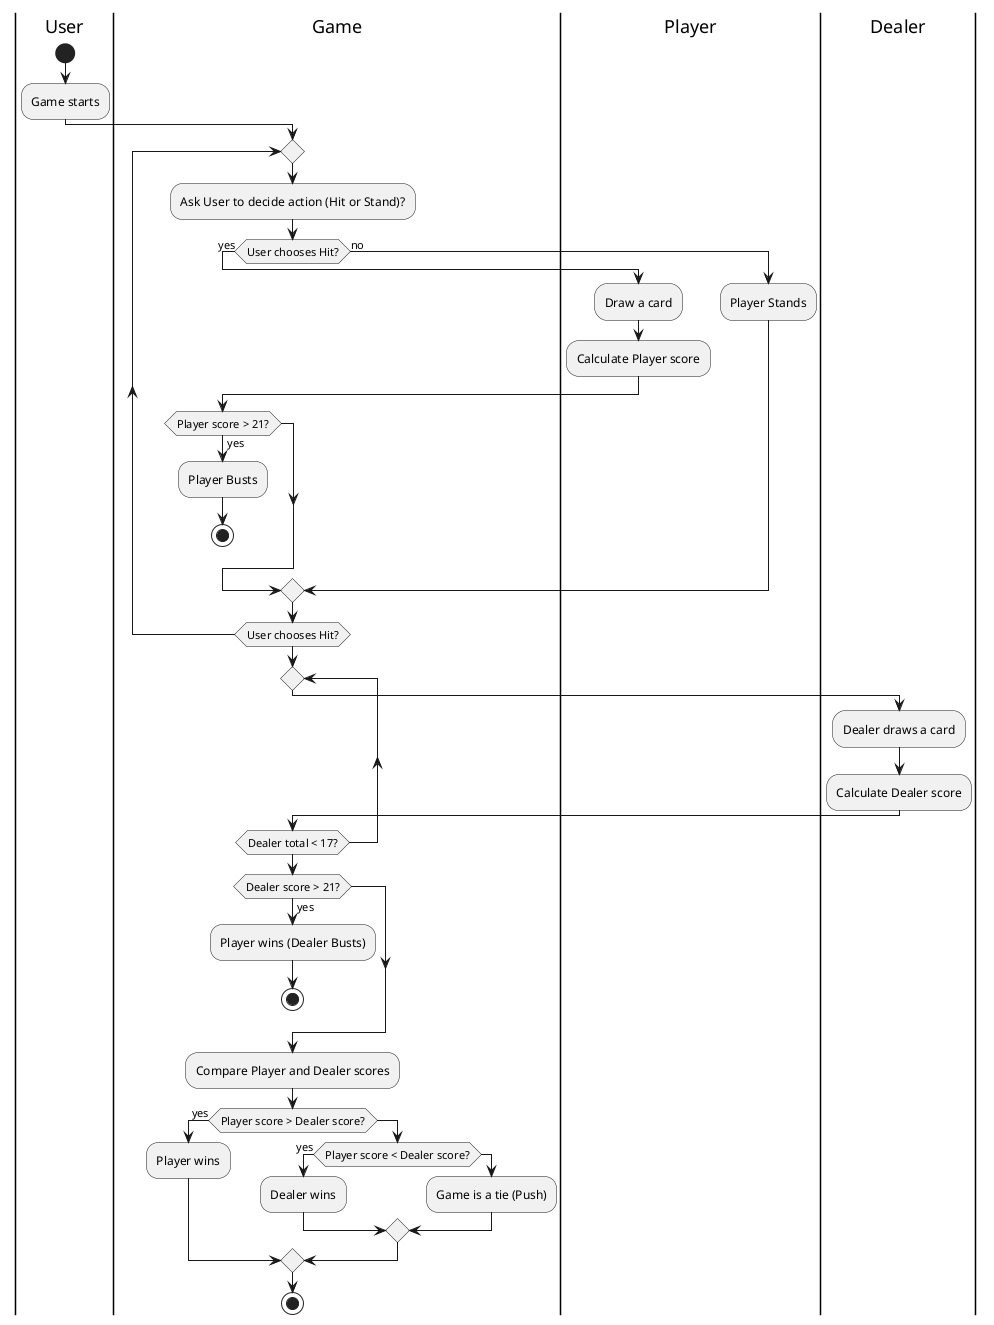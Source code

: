 @startuml
|User|
start
:Game starts;

|Game|
repeat
    :Ask User to decide action (Hit or Stand)?;
    if (User chooses Hit?) then (yes)
        |Player|
        :Draw a card;
        :Calculate Player score;
        |Game|

        if (Player score > 21?) then (yes)
            :Player Busts;
            stop
        endif
    else (no)
        |Player|
        :Player Stands;
    endif
    |Game|
repeat while (User chooses Hit?)


repeat
        |Dealer|
        :Dealer draws a card;
        :Calculate Dealer score;
    |Game|

repeat while (Dealer total < 17?)

|Game|
if (Dealer score > 21?) then (yes)
    :Player wins (Dealer Busts);
    stop
endif

:Compare Player and Dealer scores;
if (Player score > Dealer score?) then (yes)
    :Player wins;
else
    if (Player score < Dealer score?) then (yes)
        :Dealer wins;
    else
        :Game is a tie (Push);
    endif
endif
stop
@enduml